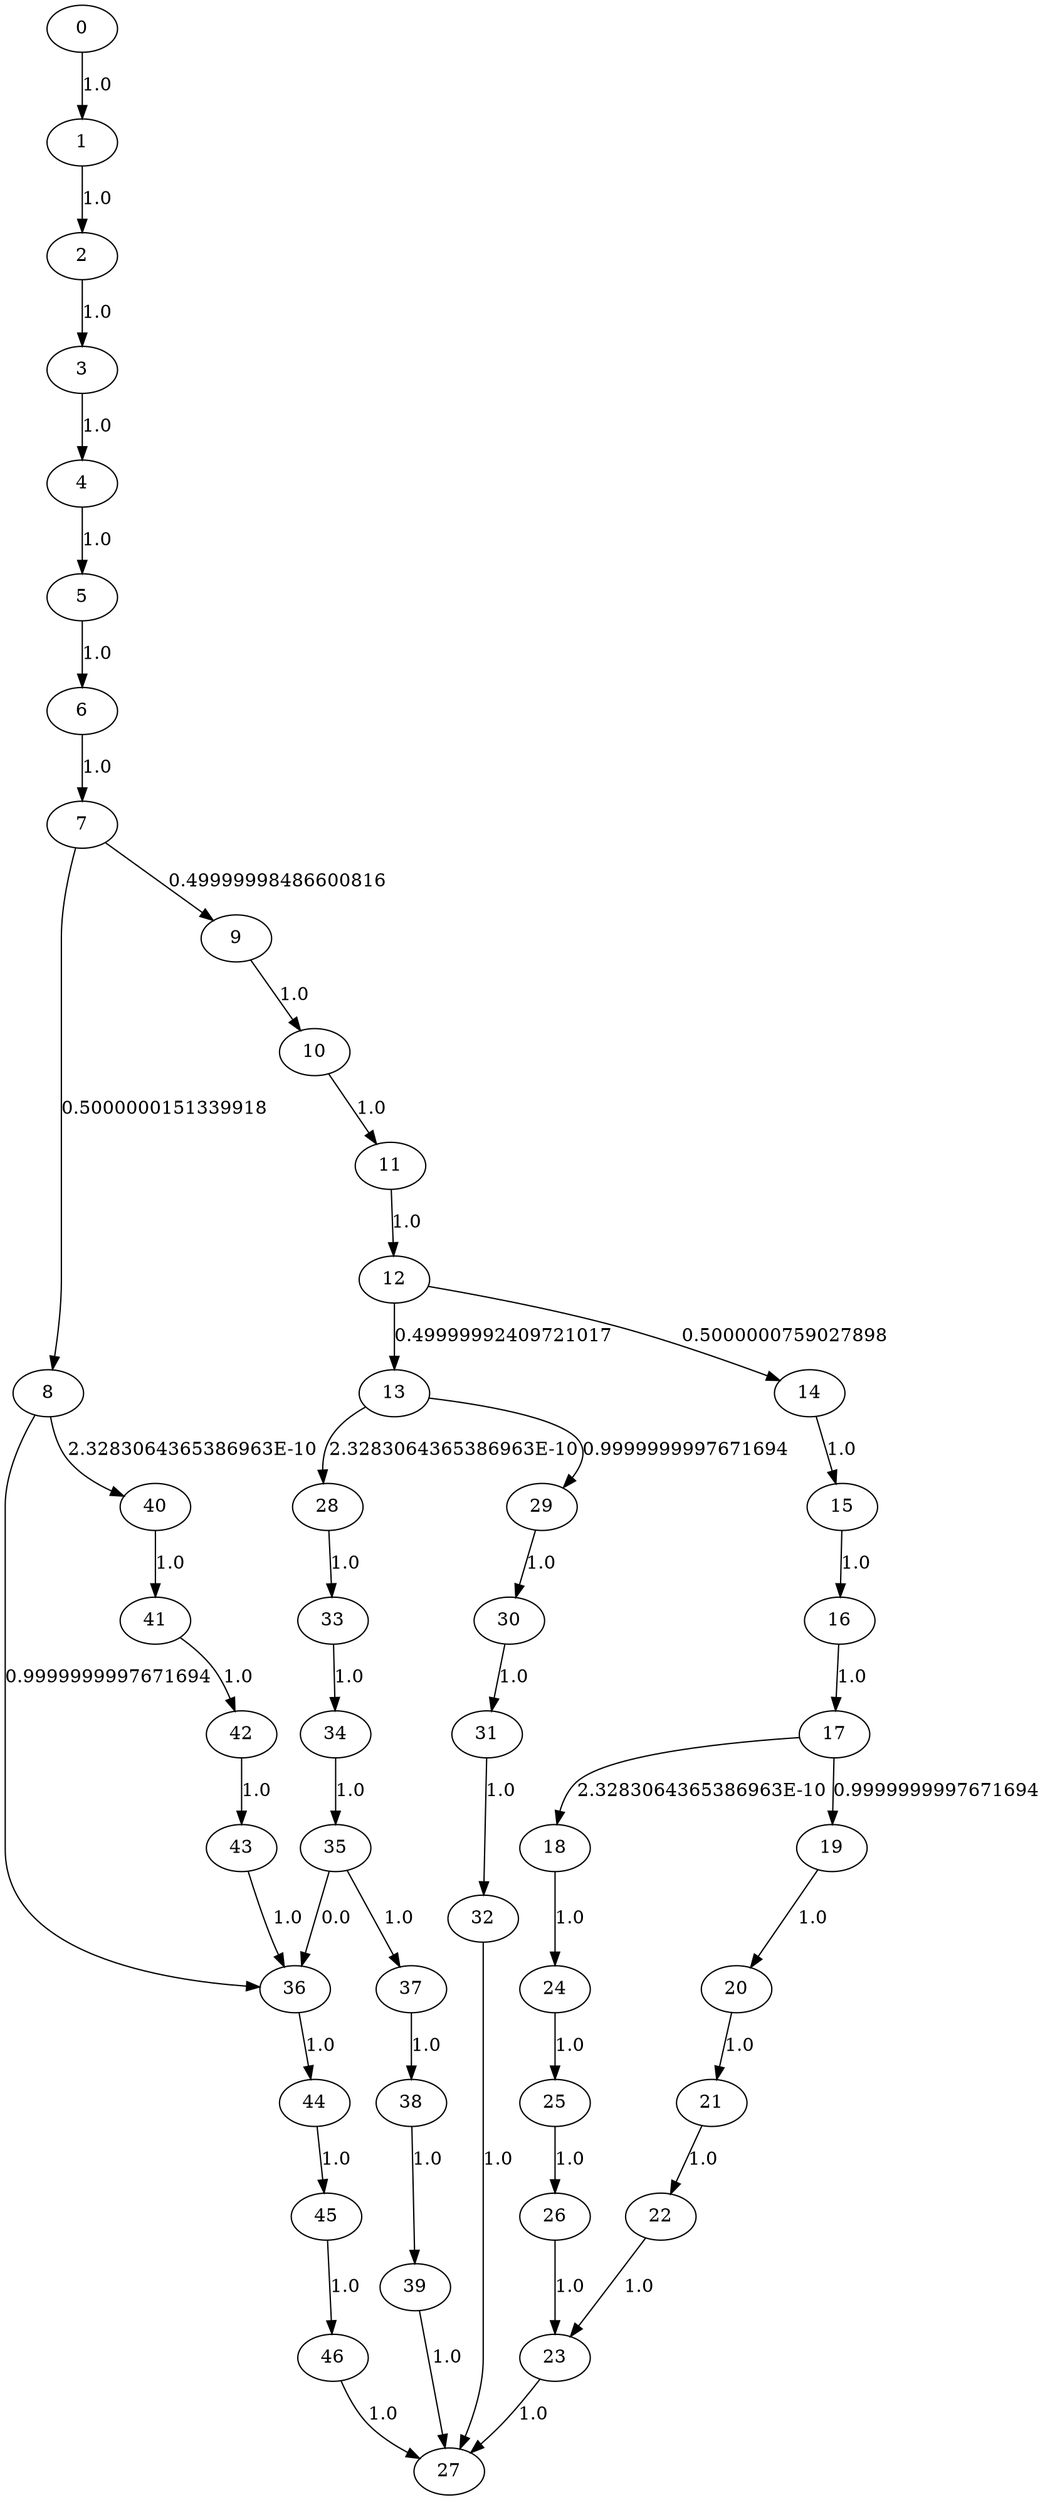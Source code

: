 digraph {
	0 -> 1[label= "1.0"];
	1 -> 2[label= "1.0"];
	2 -> 3[label= "1.0"];
	3 -> 4[label= "1.0"];
	4 -> 5[label= "1.0"];
	5 -> 6[label= "1.0"];
	6 -> 7[label= "1.0"];
	7 -> 8[label= "0.5000000151339918"];
	7 -> 9[label= "0.49999998486600816"];
	9 -> 10[label= "1.0"];
	10 -> 11[label= "1.0"];
	11 -> 12[label= "1.0"];
	12 -> 13[label= "0.49999992409721017"];
	12 -> 14[label= "0.5000000759027898"];
	14 -> 15[label= "1.0"];
	15 -> 16[label= "1.0"];
	16 -> 17[label= "1.0"];
	17 -> 18[label= "2.3283064365386963E-10"];
	17 -> 19[label= "0.9999999997671694"];
	19 -> 20[label= "1.0"];
	20 -> 21[label= "1.0"];
	21 -> 22[label= "1.0"];
	22 -> 23[label= "1.0"];
	18 -> 24[label= "1.0"];
	24 -> 25[label= "1.0"];
	25 -> 26[label= "1.0"];
	26 -> 23[label= "1.0"];
	23 -> 27[label= "1.0"];
	13 -> 28[label= "2.3283064365386963E-10"];
	13 -> 29[label= "0.9999999997671694"];
	29 -> 30[label= "1.0"];
	30 -> 31[label= "1.0"];
	31 -> 32[label= "1.0"];
	32 -> 27[label= "1.0"];
	28 -> 33[label= "1.0"];
	33 -> 34[label= "1.0"];
	34 -> 35[label= "1.0"];
	35 -> 36[label= "0.0"];
	35 -> 37[label= "1.0"];
	37 -> 38[label= "1.0"];
	38 -> 39[label= "1.0"];
	39 -> 27[label= "1.0"];
	8 -> 36[label= "0.9999999997671694"];
	8 -> 40[label= "2.3283064365386963E-10"];
	40 -> 41[label= "1.0"];
	41 -> 42[label= "1.0"];
	42 -> 43[label= "1.0"];
	43 -> 36[label= "1.0"];
	36 -> 44[label= "1.0"];
	44 -> 45[label= "1.0"];
	45 -> 46[label= "1.0"];
	46 -> 27[label= "1.0"];
}